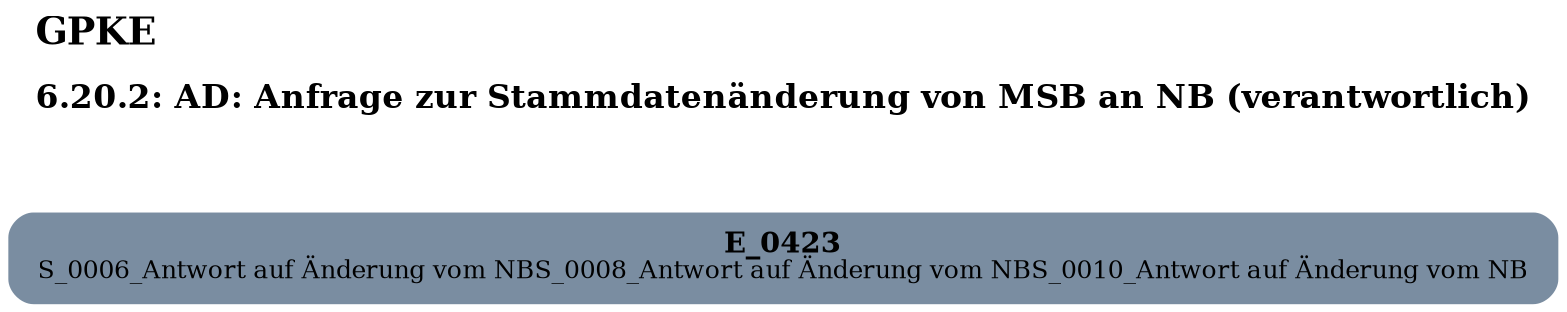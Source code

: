 digraph D {
    labelloc="t";
    label=<<B><FONT POINT-SIZE="18">GPKE</FONT></B><BR align="left"/><BR/><B><FONT POINT-SIZE="16">6.20.2: AD: Anfrage zur Stammdatenänderung von MSB an NB (verantwortlich)</FONT></B><BR align="left"/><BR/><BR/><BR/>>;
    ratio="compress";
    concentrate=true;
    pack=true;
    rankdir=TB;
    packmode="array";
    size="20,20";
    "Empty" [margin="0.2,0.12", shape=box, style="filled,rounded", penwidth=0.0, fillcolor="#7a8da1", label=<<B>E_0423</B><BR align="center"/><FONT point-size="12">S_0006_Antwort auf Änderung vom NB
S_0008_Antwort auf Änderung vom NB
S_0010_Antwort auf Änderung vom NB</FONT><BR align="center"/>>];


    bgcolor="transparent";
}